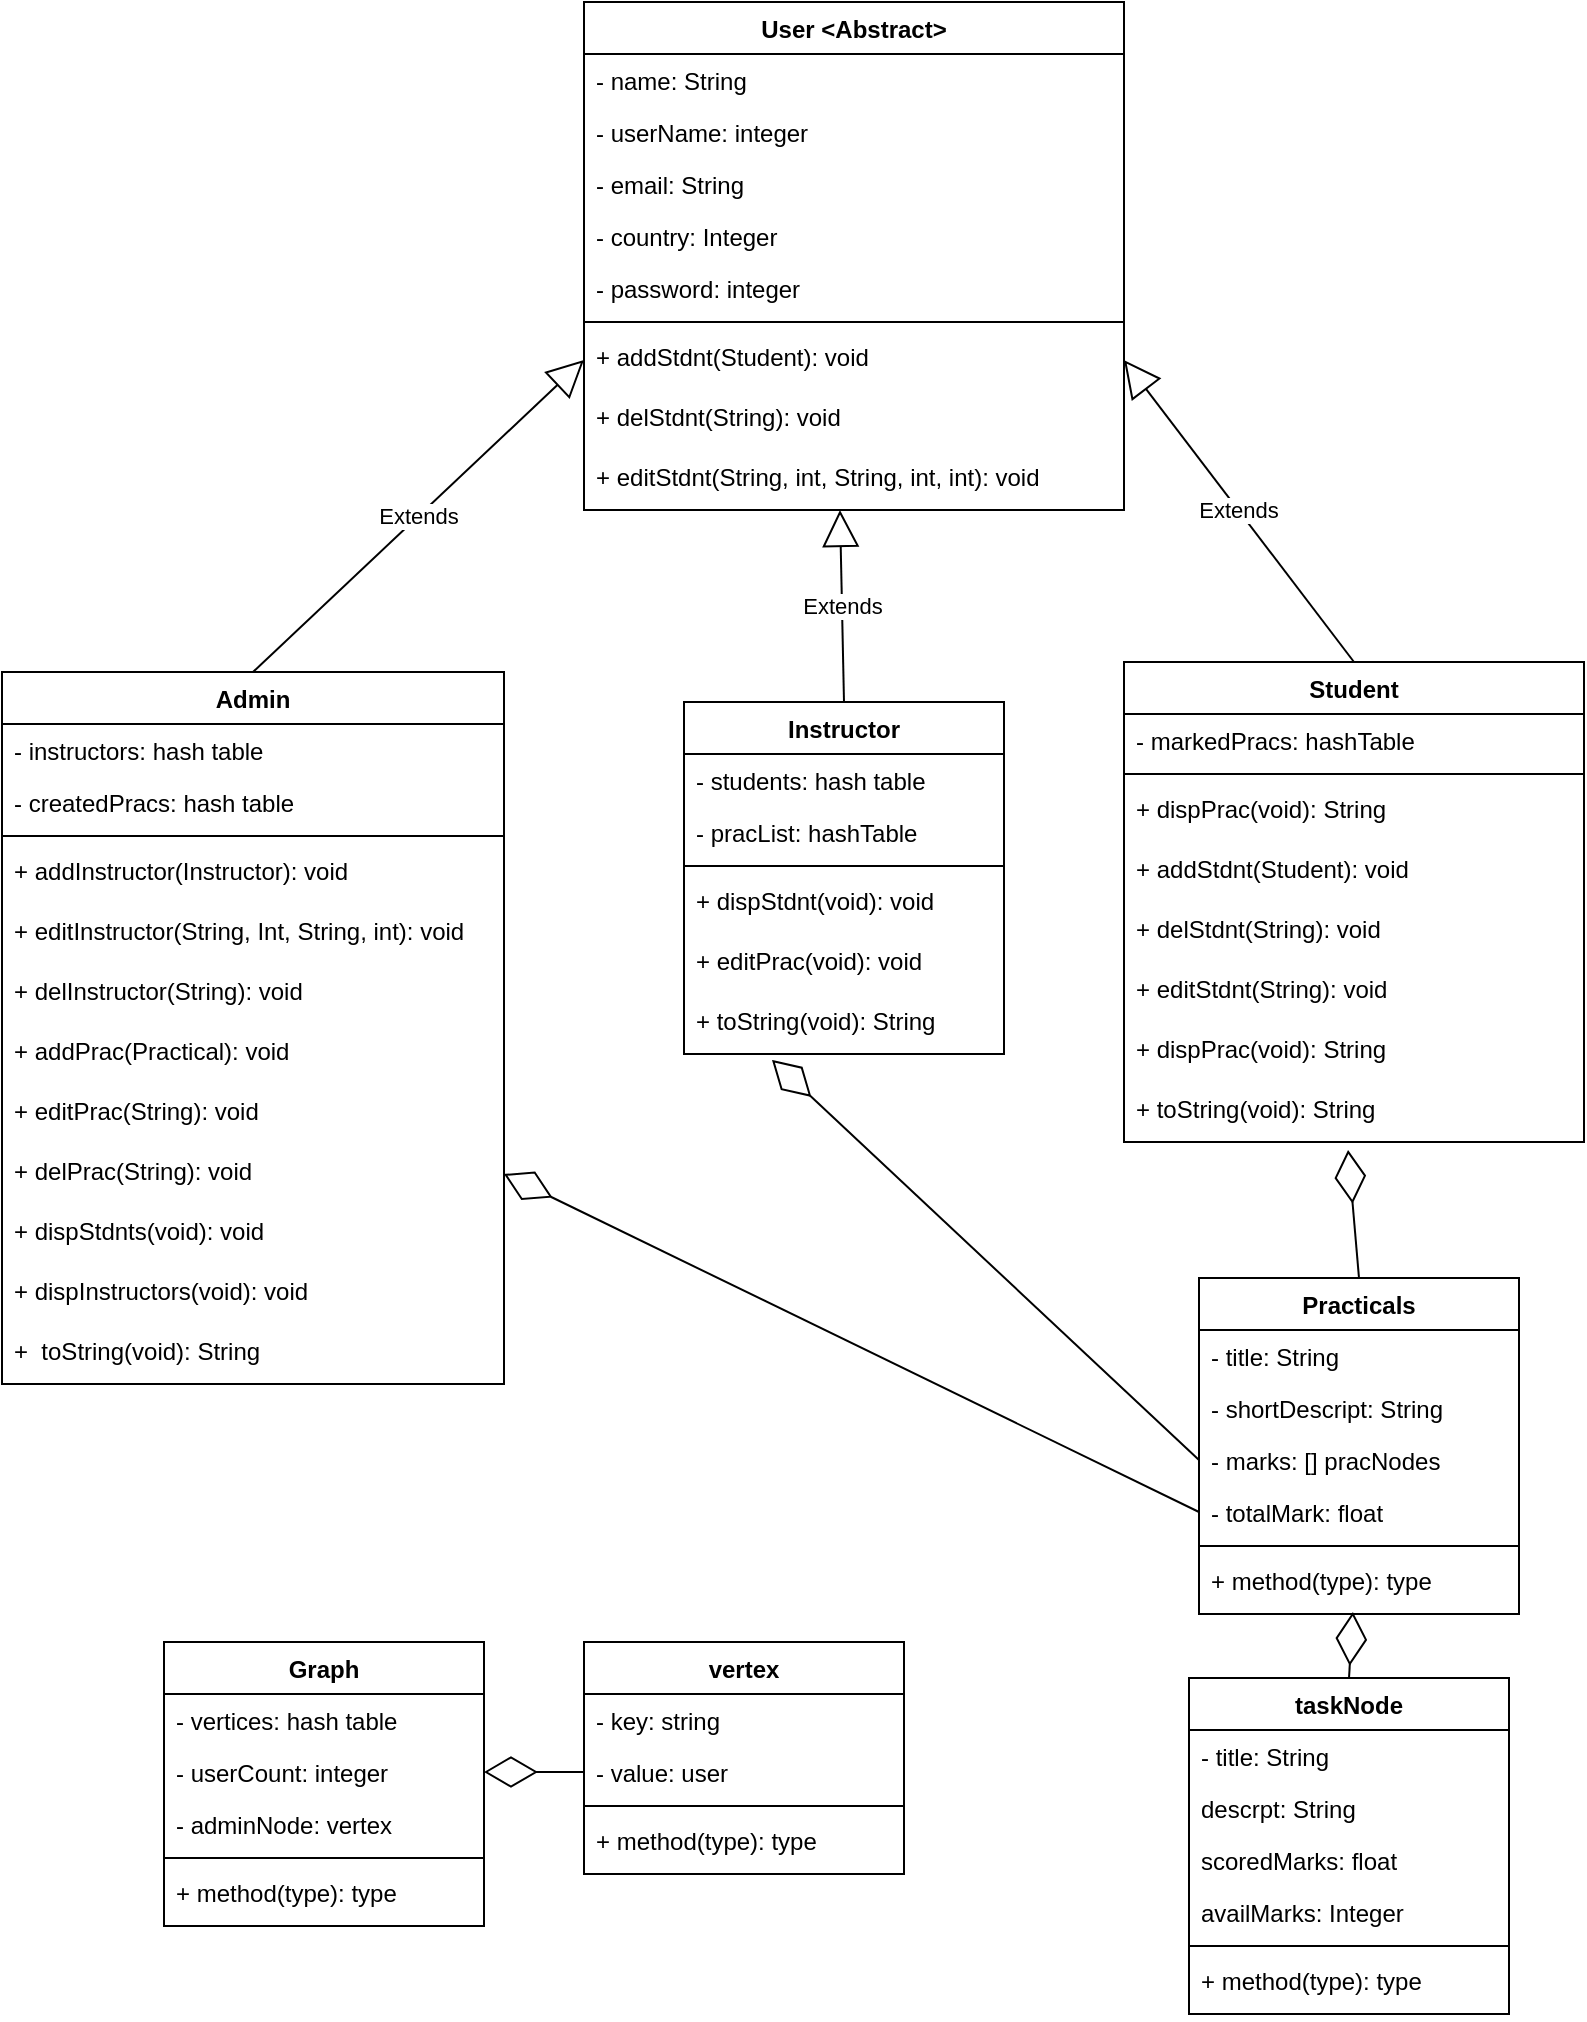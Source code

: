 <mxfile version="15.1.0"><diagram id="ibgsfhadgHLpLdGgGSS6" name="Page-1"><mxGraphModel dx="1261" dy="1185" grid="1" gridSize="10" guides="1" tooltips="1" connect="1" arrows="1" fold="1" page="1" pageScale="1" pageWidth="827" pageHeight="1169" math="0" shadow="0"><root><mxCell id="0"/><mxCell id="1" parent="0"/><mxCell id="ua9tjA380FAHKJNMHlJJ-5" value="User &lt;Abstract&gt;" style="swimlane;fontStyle=1;align=center;verticalAlign=top;childLayout=stackLayout;horizontal=1;startSize=26;horizontalStack=0;resizeParent=1;resizeParentMax=0;resizeLast=0;collapsible=1;marginBottom=0;" vertex="1" parent="1"><mxGeometry x="310" y="10" width="270" height="254" as="geometry"/></mxCell><mxCell id="ua9tjA380FAHKJNMHlJJ-6" value="- name: String" style="text;strokeColor=none;fillColor=none;align=left;verticalAlign=top;spacingLeft=4;spacingRight=4;overflow=hidden;rotatable=0;points=[[0,0.5],[1,0.5]];portConstraint=eastwest;" vertex="1" parent="ua9tjA380FAHKJNMHlJJ-5"><mxGeometry y="26" width="270" height="26" as="geometry"/></mxCell><mxCell id="ua9tjA380FAHKJNMHlJJ-37" value="- userName: integer" style="text;strokeColor=none;fillColor=none;align=left;verticalAlign=top;spacingLeft=4;spacingRight=4;overflow=hidden;rotatable=0;points=[[0,0.5],[1,0.5]];portConstraint=eastwest;" vertex="1" parent="ua9tjA380FAHKJNMHlJJ-5"><mxGeometry y="52" width="270" height="26" as="geometry"/></mxCell><mxCell id="ua9tjA380FAHKJNMHlJJ-12" value="- email: String " style="text;strokeColor=none;fillColor=none;align=left;verticalAlign=top;spacingLeft=4;spacingRight=4;overflow=hidden;rotatable=0;points=[[0,0.5],[1,0.5]];portConstraint=eastwest;" vertex="1" parent="ua9tjA380FAHKJNMHlJJ-5"><mxGeometry y="78" width="270" height="26" as="geometry"/></mxCell><mxCell id="ua9tjA380FAHKJNMHlJJ-13" value="- country: Integer" style="text;strokeColor=none;fillColor=none;align=left;verticalAlign=top;spacingLeft=4;spacingRight=4;overflow=hidden;rotatable=0;points=[[0,0.5],[1,0.5]];portConstraint=eastwest;" vertex="1" parent="ua9tjA380FAHKJNMHlJJ-5"><mxGeometry y="104" width="270" height="26" as="geometry"/></mxCell><mxCell id="ua9tjA380FAHKJNMHlJJ-35" value="- password: integer" style="text;strokeColor=none;fillColor=none;align=left;verticalAlign=top;spacingLeft=4;spacingRight=4;overflow=hidden;rotatable=0;points=[[0,0.5],[1,0.5]];portConstraint=eastwest;" vertex="1" parent="ua9tjA380FAHKJNMHlJJ-5"><mxGeometry y="130" width="270" height="26" as="geometry"/></mxCell><mxCell id="ua9tjA380FAHKJNMHlJJ-7" value="" style="line;strokeWidth=1;fillColor=none;align=left;verticalAlign=middle;spacingTop=-1;spacingLeft=3;spacingRight=3;rotatable=0;labelPosition=right;points=[];portConstraint=eastwest;" vertex="1" parent="ua9tjA380FAHKJNMHlJJ-5"><mxGeometry y="156" width="270" height="8" as="geometry"/></mxCell><mxCell id="ua9tjA380FAHKJNMHlJJ-102" value="+ addStdnt(Student): void" style="text;strokeColor=none;fillColor=none;align=left;verticalAlign=top;spacingLeft=4;spacingRight=4;overflow=hidden;rotatable=0;points=[[0,0.5],[1,0.5]];portConstraint=eastwest;" vertex="1" parent="ua9tjA380FAHKJNMHlJJ-5"><mxGeometry y="164" width="270" height="30" as="geometry"/></mxCell><mxCell id="ua9tjA380FAHKJNMHlJJ-101" value="+ delStdnt(String): void" style="text;strokeColor=none;fillColor=none;align=left;verticalAlign=top;spacingLeft=4;spacingRight=4;overflow=hidden;rotatable=0;points=[[0,0.5],[1,0.5]];portConstraint=eastwest;" vertex="1" parent="ua9tjA380FAHKJNMHlJJ-5"><mxGeometry y="194" width="270" height="30" as="geometry"/></mxCell><mxCell id="ua9tjA380FAHKJNMHlJJ-8" value="+ editStdnt(String, int, String, int, int): void" style="text;strokeColor=none;fillColor=none;align=left;verticalAlign=top;spacingLeft=4;spacingRight=4;overflow=hidden;rotatable=0;points=[[0,0.5],[1,0.5]];portConstraint=eastwest;" vertex="1" parent="ua9tjA380FAHKJNMHlJJ-5"><mxGeometry y="224" width="270" height="30" as="geometry"/></mxCell><mxCell id="ua9tjA380FAHKJNMHlJJ-15" value="Admin" style="swimlane;fontStyle=1;align=center;verticalAlign=top;childLayout=stackLayout;horizontal=1;startSize=26;horizontalStack=0;resizeParent=1;resizeParentMax=0;resizeLast=0;collapsible=1;marginBottom=0;" vertex="1" parent="1"><mxGeometry x="19" y="345" width="251" height="356" as="geometry"/></mxCell><mxCell id="ua9tjA380FAHKJNMHlJJ-120" value="- instructors: hash table" style="text;strokeColor=none;fillColor=none;align=left;verticalAlign=top;spacingLeft=4;spacingRight=4;overflow=hidden;rotatable=0;points=[[0,0.5],[1,0.5]];portConstraint=eastwest;" vertex="1" parent="ua9tjA380FAHKJNMHlJJ-15"><mxGeometry y="26" width="251" height="26" as="geometry"/></mxCell><mxCell id="ua9tjA380FAHKJNMHlJJ-38" value="- createdPracs: hash table" style="text;strokeColor=none;fillColor=none;align=left;verticalAlign=top;spacingLeft=4;spacingRight=4;overflow=hidden;rotatable=0;points=[[0,0.5],[1,0.5]];portConstraint=eastwest;" vertex="1" parent="ua9tjA380FAHKJNMHlJJ-15"><mxGeometry y="52" width="251" height="26" as="geometry"/></mxCell><mxCell id="ua9tjA380FAHKJNMHlJJ-19" value="" style="line;strokeWidth=1;fillColor=none;align=left;verticalAlign=middle;spacingTop=-1;spacingLeft=3;spacingRight=3;rotatable=0;labelPosition=right;points=[];portConstraint=eastwest;" vertex="1" parent="ua9tjA380FAHKJNMHlJJ-15"><mxGeometry y="78" width="251" height="8" as="geometry"/></mxCell><mxCell id="ua9tjA380FAHKJNMHlJJ-71" value="+ addInstructor(Instructor): void" style="text;strokeColor=none;fillColor=none;align=left;verticalAlign=top;spacingLeft=4;spacingRight=4;overflow=hidden;rotatable=0;points=[[0,0.5],[1,0.5]];portConstraint=eastwest;" vertex="1" parent="ua9tjA380FAHKJNMHlJJ-15"><mxGeometry y="86" width="251" height="30" as="geometry"/></mxCell><mxCell id="ua9tjA380FAHKJNMHlJJ-72" value="+ editInstructor(String, Int, String, int): void" style="text;strokeColor=none;fillColor=none;align=left;verticalAlign=top;spacingLeft=4;spacingRight=4;overflow=hidden;rotatable=0;points=[[0,0.5],[1,0.5]];portConstraint=eastwest;" vertex="1" parent="ua9tjA380FAHKJNMHlJJ-15"><mxGeometry y="116" width="251" height="30" as="geometry"/></mxCell><mxCell id="ua9tjA380FAHKJNMHlJJ-81" value="+ delInstructor(String): void" style="text;strokeColor=none;fillColor=none;align=left;verticalAlign=top;spacingLeft=4;spacingRight=4;overflow=hidden;rotatable=0;points=[[0,0.5],[1,0.5]];portConstraint=eastwest;" vertex="1" parent="ua9tjA380FAHKJNMHlJJ-15"><mxGeometry y="146" width="251" height="30" as="geometry"/></mxCell><mxCell id="ua9tjA380FAHKJNMHlJJ-82" value="+ addPrac(Practical): void" style="text;strokeColor=none;fillColor=none;align=left;verticalAlign=top;spacingLeft=4;spacingRight=4;overflow=hidden;rotatable=0;points=[[0,0.5],[1,0.5]];portConstraint=eastwest;" vertex="1" parent="ua9tjA380FAHKJNMHlJJ-15"><mxGeometry y="176" width="251" height="30" as="geometry"/></mxCell><mxCell id="ua9tjA380FAHKJNMHlJJ-83" value="+ editPrac(String): void" style="text;strokeColor=none;fillColor=none;align=left;verticalAlign=top;spacingLeft=4;spacingRight=4;overflow=hidden;rotatable=0;points=[[0,0.5],[1,0.5]];portConstraint=eastwest;" vertex="1" parent="ua9tjA380FAHKJNMHlJJ-15"><mxGeometry y="206" width="251" height="30" as="geometry"/></mxCell><mxCell id="ua9tjA380FAHKJNMHlJJ-90" value="+ delPrac(String): void" style="text;strokeColor=none;fillColor=none;align=left;verticalAlign=top;spacingLeft=4;spacingRight=4;overflow=hidden;rotatable=0;points=[[0,0.5],[1,0.5]];portConstraint=eastwest;" vertex="1" parent="ua9tjA380FAHKJNMHlJJ-15"><mxGeometry y="236" width="251" height="30" as="geometry"/></mxCell><mxCell id="ua9tjA380FAHKJNMHlJJ-86" value="+ dispStdnts(void): void" style="text;strokeColor=none;fillColor=none;align=left;verticalAlign=top;spacingLeft=4;spacingRight=4;overflow=hidden;rotatable=0;points=[[0,0.5],[1,0.5]];portConstraint=eastwest;" vertex="1" parent="ua9tjA380FAHKJNMHlJJ-15"><mxGeometry y="266" width="251" height="30" as="geometry"/></mxCell><mxCell id="ua9tjA380FAHKJNMHlJJ-87" value="+ dispInstructors(void): void" style="text;strokeColor=none;fillColor=none;align=left;verticalAlign=top;spacingLeft=4;spacingRight=4;overflow=hidden;rotatable=0;points=[[0,0.5],[1,0.5]];portConstraint=eastwest;" vertex="1" parent="ua9tjA380FAHKJNMHlJJ-15"><mxGeometry y="296" width="251" height="30" as="geometry"/></mxCell><mxCell id="ua9tjA380FAHKJNMHlJJ-20" value="+  toString(void): String" style="text;strokeColor=none;fillColor=none;align=left;verticalAlign=top;spacingLeft=4;spacingRight=4;overflow=hidden;rotatable=0;points=[[0,0.5],[1,0.5]];portConstraint=eastwest;" vertex="1" parent="ua9tjA380FAHKJNMHlJJ-15"><mxGeometry y="326" width="251" height="30" as="geometry"/></mxCell><mxCell id="ua9tjA380FAHKJNMHlJJ-21" value="Instructor" style="swimlane;fontStyle=1;align=center;verticalAlign=top;childLayout=stackLayout;horizontal=1;startSize=26;horizontalStack=0;resizeParent=1;resizeParentMax=0;resizeLast=0;collapsible=1;marginBottom=0;" vertex="1" parent="1"><mxGeometry x="360" y="360" width="160" height="176" as="geometry"/></mxCell><mxCell id="ua9tjA380FAHKJNMHlJJ-119" value="- students: hash table" style="text;strokeColor=none;fillColor=none;align=left;verticalAlign=top;spacingLeft=4;spacingRight=4;overflow=hidden;rotatable=0;points=[[0,0.5],[1,0.5]];portConstraint=eastwest;" vertex="1" parent="ua9tjA380FAHKJNMHlJJ-21"><mxGeometry y="26" width="160" height="26" as="geometry"/></mxCell><mxCell id="ua9tjA380FAHKJNMHlJJ-22" value="- pracList: hashTable" style="text;strokeColor=none;fillColor=none;align=left;verticalAlign=top;spacingLeft=4;spacingRight=4;overflow=hidden;rotatable=0;points=[[0,0.5],[1,0.5]];portConstraint=eastwest;" vertex="1" parent="ua9tjA380FAHKJNMHlJJ-21"><mxGeometry y="52" width="160" height="26" as="geometry"/></mxCell><mxCell id="ua9tjA380FAHKJNMHlJJ-25" value="" style="line;strokeWidth=1;fillColor=none;align=left;verticalAlign=middle;spacingTop=-1;spacingLeft=3;spacingRight=3;rotatable=0;labelPosition=right;points=[];portConstraint=eastwest;" vertex="1" parent="ua9tjA380FAHKJNMHlJJ-21"><mxGeometry y="78" width="160" height="8" as="geometry"/></mxCell><mxCell id="ua9tjA380FAHKJNMHlJJ-97" value="+ dispStdnt(void): void" style="text;strokeColor=none;fillColor=none;align=left;verticalAlign=top;spacingLeft=4;spacingRight=4;overflow=hidden;rotatable=0;points=[[0,0.5],[1,0.5]];portConstraint=eastwest;" vertex="1" parent="ua9tjA380FAHKJNMHlJJ-21"><mxGeometry y="86" width="160" height="30" as="geometry"/></mxCell><mxCell id="ua9tjA380FAHKJNMHlJJ-98" value="+ editPrac(void): void" style="text;strokeColor=none;fillColor=none;align=left;verticalAlign=top;spacingLeft=4;spacingRight=4;overflow=hidden;rotatable=0;points=[[0,0.5],[1,0.5]];portConstraint=eastwest;" vertex="1" parent="ua9tjA380FAHKJNMHlJJ-21"><mxGeometry y="116" width="160" height="30" as="geometry"/></mxCell><mxCell id="ua9tjA380FAHKJNMHlJJ-99" value="+ toString(void): String" style="text;strokeColor=none;fillColor=none;align=left;verticalAlign=top;spacingLeft=4;spacingRight=4;overflow=hidden;rotatable=0;points=[[0,0.5],[1,0.5]];portConstraint=eastwest;" vertex="1" parent="ua9tjA380FAHKJNMHlJJ-21"><mxGeometry y="146" width="160" height="30" as="geometry"/></mxCell><mxCell id="ua9tjA380FAHKJNMHlJJ-27" value="Student" style="swimlane;fontStyle=1;align=center;verticalAlign=top;childLayout=stackLayout;horizontal=1;startSize=26;horizontalStack=0;resizeParent=1;resizeParentMax=0;resizeLast=0;collapsible=1;marginBottom=0;" vertex="1" parent="1"><mxGeometry x="580" y="340" width="230" height="240" as="geometry"/></mxCell><mxCell id="ua9tjA380FAHKJNMHlJJ-28" value="- markedPracs: hashTable" style="text;strokeColor=none;fillColor=none;align=left;verticalAlign=top;spacingLeft=4;spacingRight=4;overflow=hidden;rotatable=0;points=[[0,0.5],[1,0.5]];portConstraint=eastwest;" vertex="1" parent="ua9tjA380FAHKJNMHlJJ-27"><mxGeometry y="26" width="230" height="26" as="geometry"/></mxCell><mxCell id="ua9tjA380FAHKJNMHlJJ-31" value="" style="line;strokeWidth=1;fillColor=none;align=left;verticalAlign=middle;spacingTop=-1;spacingLeft=3;spacingRight=3;rotatable=0;labelPosition=right;points=[];portConstraint=eastwest;" vertex="1" parent="ua9tjA380FAHKJNMHlJJ-27"><mxGeometry y="52" width="230" height="8" as="geometry"/></mxCell><mxCell id="ua9tjA380FAHKJNMHlJJ-100" value="+ dispPrac(void): String" style="text;strokeColor=none;fillColor=none;align=left;verticalAlign=top;spacingLeft=4;spacingRight=4;overflow=hidden;rotatable=0;points=[[0,0.5],[1,0.5]];portConstraint=eastwest;" vertex="1" parent="ua9tjA380FAHKJNMHlJJ-27"><mxGeometry y="60" width="230" height="30" as="geometry"/></mxCell><mxCell id="ua9tjA380FAHKJNMHlJJ-104" value="+ addStdnt(Student): void" style="text;strokeColor=none;fillColor=none;align=left;verticalAlign=top;spacingLeft=4;spacingRight=4;overflow=hidden;rotatable=0;points=[[0,0.5],[1,0.5]];portConstraint=eastwest;" vertex="1" parent="ua9tjA380FAHKJNMHlJJ-27"><mxGeometry y="90" width="230" height="30" as="geometry"/></mxCell><mxCell id="ua9tjA380FAHKJNMHlJJ-105" value="+ delStdnt(String): void" style="text;strokeColor=none;fillColor=none;align=left;verticalAlign=top;spacingLeft=4;spacingRight=4;overflow=hidden;rotatable=0;points=[[0,0.5],[1,0.5]];portConstraint=eastwest;" vertex="1" parent="ua9tjA380FAHKJNMHlJJ-27"><mxGeometry y="120" width="230" height="30" as="geometry"/></mxCell><mxCell id="ua9tjA380FAHKJNMHlJJ-107" value="+ editStdnt(String): void" style="text;strokeColor=none;fillColor=none;align=left;verticalAlign=top;spacingLeft=4;spacingRight=4;overflow=hidden;rotatable=0;points=[[0,0.5],[1,0.5]];portConstraint=eastwest;" vertex="1" parent="ua9tjA380FAHKJNMHlJJ-27"><mxGeometry y="150" width="230" height="30" as="geometry"/></mxCell><mxCell id="ua9tjA380FAHKJNMHlJJ-106" value="+ dispPrac(void): String" style="text;strokeColor=none;fillColor=none;align=left;verticalAlign=top;spacingLeft=4;spacingRight=4;overflow=hidden;rotatable=0;points=[[0,0.5],[1,0.5]];portConstraint=eastwest;" vertex="1" parent="ua9tjA380FAHKJNMHlJJ-27"><mxGeometry y="180" width="230" height="30" as="geometry"/></mxCell><mxCell id="ua9tjA380FAHKJNMHlJJ-32" value="+ toString(void): String" style="text;strokeColor=none;fillColor=none;align=left;verticalAlign=top;spacingLeft=4;spacingRight=4;overflow=hidden;rotatable=0;points=[[0,0.5],[1,0.5]];portConstraint=eastwest;" vertex="1" parent="ua9tjA380FAHKJNMHlJJ-27"><mxGeometry y="210" width="230" height="30" as="geometry"/></mxCell><mxCell id="ua9tjA380FAHKJNMHlJJ-39" value="Graph" style="swimlane;fontStyle=1;align=center;verticalAlign=top;childLayout=stackLayout;horizontal=1;startSize=26;horizontalStack=0;resizeParent=1;resizeParentMax=0;resizeLast=0;collapsible=1;marginBottom=0;" vertex="1" parent="1"><mxGeometry x="100" y="830" width="160" height="142" as="geometry"/></mxCell><mxCell id="ua9tjA380FAHKJNMHlJJ-40" value="- vertices: hash table" style="text;strokeColor=none;fillColor=none;align=left;verticalAlign=top;spacingLeft=4;spacingRight=4;overflow=hidden;rotatable=0;points=[[0,0.5],[1,0.5]];portConstraint=eastwest;" vertex="1" parent="ua9tjA380FAHKJNMHlJJ-39"><mxGeometry y="26" width="160" height="26" as="geometry"/></mxCell><mxCell id="ua9tjA380FAHKJNMHlJJ-42" value="- userCount: integer" style="text;strokeColor=none;fillColor=none;align=left;verticalAlign=top;spacingLeft=4;spacingRight=4;overflow=hidden;rotatable=0;points=[[0,0.5],[1,0.5]];portConstraint=eastwest;" vertex="1" parent="ua9tjA380FAHKJNMHlJJ-39"><mxGeometry y="52" width="160" height="26" as="geometry"/></mxCell><mxCell id="ua9tjA380FAHKJNMHlJJ-56" value="- adminNode: vertex" style="text;strokeColor=none;fillColor=none;align=left;verticalAlign=top;spacingLeft=4;spacingRight=4;overflow=hidden;rotatable=0;points=[[0,0.5],[1,0.5]];portConstraint=eastwest;" vertex="1" parent="ua9tjA380FAHKJNMHlJJ-39"><mxGeometry y="78" width="160" height="26" as="geometry"/></mxCell><mxCell id="ua9tjA380FAHKJNMHlJJ-43" value="" style="line;strokeWidth=1;fillColor=none;align=left;verticalAlign=middle;spacingTop=-1;spacingLeft=3;spacingRight=3;rotatable=0;labelPosition=right;points=[];portConstraint=eastwest;" vertex="1" parent="ua9tjA380FAHKJNMHlJJ-39"><mxGeometry y="104" width="160" height="8" as="geometry"/></mxCell><mxCell id="ua9tjA380FAHKJNMHlJJ-44" value="+ method(type): type" style="text;strokeColor=none;fillColor=none;align=left;verticalAlign=top;spacingLeft=4;spacingRight=4;overflow=hidden;rotatable=0;points=[[0,0.5],[1,0.5]];portConstraint=eastwest;" vertex="1" parent="ua9tjA380FAHKJNMHlJJ-39"><mxGeometry y="112" width="160" height="30" as="geometry"/></mxCell><mxCell id="ua9tjA380FAHKJNMHlJJ-51" value="vertex" style="swimlane;fontStyle=1;align=center;verticalAlign=top;childLayout=stackLayout;horizontal=1;startSize=26;horizontalStack=0;resizeParent=1;resizeParentMax=0;resizeLast=0;collapsible=1;marginBottom=0;" vertex="1" parent="1"><mxGeometry x="310" y="830" width="160" height="116" as="geometry"/></mxCell><mxCell id="ua9tjA380FAHKJNMHlJJ-52" value="- key: string" style="text;strokeColor=none;fillColor=none;align=left;verticalAlign=top;spacingLeft=4;spacingRight=4;overflow=hidden;rotatable=0;points=[[0,0.5],[1,0.5]];portConstraint=eastwest;" vertex="1" parent="ua9tjA380FAHKJNMHlJJ-51"><mxGeometry y="26" width="160" height="26" as="geometry"/></mxCell><mxCell id="ua9tjA380FAHKJNMHlJJ-53" value="- value: user" style="text;strokeColor=none;fillColor=none;align=left;verticalAlign=top;spacingLeft=4;spacingRight=4;overflow=hidden;rotatable=0;points=[[0,0.5],[1,0.5]];portConstraint=eastwest;" vertex="1" parent="ua9tjA380FAHKJNMHlJJ-51"><mxGeometry y="52" width="160" height="26" as="geometry"/></mxCell><mxCell id="ua9tjA380FAHKJNMHlJJ-54" value="" style="line;strokeWidth=1;fillColor=none;align=left;verticalAlign=middle;spacingTop=-1;spacingLeft=3;spacingRight=3;rotatable=0;labelPosition=right;points=[];portConstraint=eastwest;" vertex="1" parent="ua9tjA380FAHKJNMHlJJ-51"><mxGeometry y="78" width="160" height="8" as="geometry"/></mxCell><mxCell id="ua9tjA380FAHKJNMHlJJ-55" value="+ method(type): type" style="text;strokeColor=none;fillColor=none;align=left;verticalAlign=top;spacingLeft=4;spacingRight=4;overflow=hidden;rotatable=0;points=[[0,0.5],[1,0.5]];portConstraint=eastwest;" vertex="1" parent="ua9tjA380FAHKJNMHlJJ-51"><mxGeometry y="86" width="160" height="30" as="geometry"/></mxCell><mxCell id="ua9tjA380FAHKJNMHlJJ-63" value="" style="endArrow=diamondThin;endFill=0;endSize=24;html=1;entryX=1;entryY=0.5;entryDx=0;entryDy=0;exitX=0;exitY=0.5;exitDx=0;exitDy=0;" edge="1" parent="1" source="ua9tjA380FAHKJNMHlJJ-53" target="ua9tjA380FAHKJNMHlJJ-42"><mxGeometry width="160" relative="1" as="geometry"><mxPoint x="186" y="800" as="sourcePoint"/><mxPoint x="346" y="800" as="targetPoint"/></mxGeometry></mxCell><mxCell id="ua9tjA380FAHKJNMHlJJ-73" value="Practicals" style="swimlane;fontStyle=1;align=center;verticalAlign=top;childLayout=stackLayout;horizontal=1;startSize=26;horizontalStack=0;resizeParent=1;resizeParentMax=0;resizeLast=0;collapsible=1;marginBottom=0;" vertex="1" parent="1"><mxGeometry x="617.5" y="648" width="160" height="168" as="geometry"/></mxCell><mxCell id="ua9tjA380FAHKJNMHlJJ-74" value="- title: String" style="text;strokeColor=none;fillColor=none;align=left;verticalAlign=top;spacingLeft=4;spacingRight=4;overflow=hidden;rotatable=0;points=[[0,0.5],[1,0.5]];portConstraint=eastwest;" vertex="1" parent="ua9tjA380FAHKJNMHlJJ-73"><mxGeometry y="26" width="160" height="26" as="geometry"/></mxCell><mxCell id="ua9tjA380FAHKJNMHlJJ-75" value="- shortDescript: String" style="text;strokeColor=none;fillColor=none;align=left;verticalAlign=top;spacingLeft=4;spacingRight=4;overflow=hidden;rotatable=0;points=[[0,0.5],[1,0.5]];portConstraint=eastwest;" vertex="1" parent="ua9tjA380FAHKJNMHlJJ-73"><mxGeometry y="52" width="160" height="26" as="geometry"/></mxCell><mxCell id="ua9tjA380FAHKJNMHlJJ-76" value="- marks: [] pracNodes " style="text;strokeColor=none;fillColor=none;align=left;verticalAlign=top;spacingLeft=4;spacingRight=4;overflow=hidden;rotatable=0;points=[[0,0.5],[1,0.5]];portConstraint=eastwest;" vertex="1" parent="ua9tjA380FAHKJNMHlJJ-73"><mxGeometry y="78" width="160" height="26" as="geometry"/></mxCell><mxCell id="ua9tjA380FAHKJNMHlJJ-77" value="- totalMark: float" style="text;strokeColor=none;fillColor=none;align=left;verticalAlign=top;spacingLeft=4;spacingRight=4;overflow=hidden;rotatable=0;points=[[0,0.5],[1,0.5]];portConstraint=eastwest;" vertex="1" parent="ua9tjA380FAHKJNMHlJJ-73"><mxGeometry y="104" width="160" height="26" as="geometry"/></mxCell><mxCell id="ua9tjA380FAHKJNMHlJJ-79" value="" style="line;strokeWidth=1;fillColor=none;align=left;verticalAlign=middle;spacingTop=-1;spacingLeft=3;spacingRight=3;rotatable=0;labelPosition=right;points=[];portConstraint=eastwest;" vertex="1" parent="ua9tjA380FAHKJNMHlJJ-73"><mxGeometry y="130" width="160" height="8" as="geometry"/></mxCell><mxCell id="ua9tjA380FAHKJNMHlJJ-80" value="+ method(type): type" style="text;strokeColor=none;fillColor=none;align=left;verticalAlign=top;spacingLeft=4;spacingRight=4;overflow=hidden;rotatable=0;points=[[0,0.5],[1,0.5]];portConstraint=eastwest;" vertex="1" parent="ua9tjA380FAHKJNMHlJJ-73"><mxGeometry y="138" width="160" height="30" as="geometry"/></mxCell><mxCell id="ua9tjA380FAHKJNMHlJJ-108" value="taskNode" style="swimlane;fontStyle=1;align=center;verticalAlign=top;childLayout=stackLayout;horizontal=1;startSize=26;horizontalStack=0;resizeParent=1;resizeParentMax=0;resizeLast=0;collapsible=1;marginBottom=0;" vertex="1" parent="1"><mxGeometry x="612.5" y="848" width="160" height="168" as="geometry"/></mxCell><mxCell id="ua9tjA380FAHKJNMHlJJ-109" value="- title: String   &#xa;" style="text;strokeColor=none;fillColor=none;align=left;verticalAlign=top;spacingLeft=4;spacingRight=4;overflow=hidden;rotatable=0;points=[[0,0.5],[1,0.5]];portConstraint=eastwest;" vertex="1" parent="ua9tjA380FAHKJNMHlJJ-108"><mxGeometry y="26" width="160" height="26" as="geometry"/></mxCell><mxCell id="ua9tjA380FAHKJNMHlJJ-110" value="descrpt: String" style="text;strokeColor=none;fillColor=none;align=left;verticalAlign=top;spacingLeft=4;spacingRight=4;overflow=hidden;rotatable=0;points=[[0,0.5],[1,0.5]];portConstraint=eastwest;" vertex="1" parent="ua9tjA380FAHKJNMHlJJ-108"><mxGeometry y="52" width="160" height="26" as="geometry"/></mxCell><mxCell id="ua9tjA380FAHKJNMHlJJ-116" value="scoredMarks: float" style="text;strokeColor=none;fillColor=none;align=left;verticalAlign=top;spacingLeft=4;spacingRight=4;overflow=hidden;rotatable=0;points=[[0,0.5],[1,0.5]];portConstraint=eastwest;" vertex="1" parent="ua9tjA380FAHKJNMHlJJ-108"><mxGeometry y="78" width="160" height="26" as="geometry"/></mxCell><mxCell id="ua9tjA380FAHKJNMHlJJ-115" value="availMarks: Integer" style="text;strokeColor=none;fillColor=none;align=left;verticalAlign=top;spacingLeft=4;spacingRight=4;overflow=hidden;rotatable=0;points=[[0,0.5],[1,0.5]];portConstraint=eastwest;" vertex="1" parent="ua9tjA380FAHKJNMHlJJ-108"><mxGeometry y="104" width="160" height="26" as="geometry"/></mxCell><mxCell id="ua9tjA380FAHKJNMHlJJ-111" value="" style="line;strokeWidth=1;fillColor=none;align=left;verticalAlign=middle;spacingTop=-1;spacingLeft=3;spacingRight=3;rotatable=0;labelPosition=right;points=[];portConstraint=eastwest;" vertex="1" parent="ua9tjA380FAHKJNMHlJJ-108"><mxGeometry y="130" width="160" height="8" as="geometry"/></mxCell><mxCell id="ua9tjA380FAHKJNMHlJJ-112" value="+ method(type): type" style="text;strokeColor=none;fillColor=none;align=left;verticalAlign=top;spacingLeft=4;spacingRight=4;overflow=hidden;rotatable=0;points=[[0,0.5],[1,0.5]];portConstraint=eastwest;" vertex="1" parent="ua9tjA380FAHKJNMHlJJ-108"><mxGeometry y="138" width="160" height="30" as="geometry"/></mxCell><mxCell id="ua9tjA380FAHKJNMHlJJ-121" value="Extends" style="endArrow=block;endSize=16;endFill=0;html=1;exitX=0.5;exitY=0;exitDx=0;exitDy=0;entryX=0;entryY=0.5;entryDx=0;entryDy=0;" edge="1" parent="1" source="ua9tjA380FAHKJNMHlJJ-15" target="ua9tjA380FAHKJNMHlJJ-102"><mxGeometry width="160" relative="1" as="geometry"><mxPoint x="90" y="310" as="sourcePoint"/><mxPoint x="250" y="310" as="targetPoint"/></mxGeometry></mxCell><mxCell id="ua9tjA380FAHKJNMHlJJ-122" value="Extends" style="endArrow=block;endSize=16;endFill=0;html=1;exitX=0.5;exitY=0;exitDx=0;exitDy=0;entryX=0.474;entryY=1;entryDx=0;entryDy=0;entryPerimeter=0;" edge="1" parent="1" source="ua9tjA380FAHKJNMHlJJ-21" target="ua9tjA380FAHKJNMHlJJ-8"><mxGeometry width="160" relative="1" as="geometry"><mxPoint x="154.5" y="355" as="sourcePoint"/><mxPoint x="320" y="199" as="targetPoint"/></mxGeometry></mxCell><mxCell id="ua9tjA380FAHKJNMHlJJ-123" value="Extends" style="endArrow=block;endSize=16;endFill=0;html=1;exitX=0.5;exitY=0;exitDx=0;exitDy=0;entryX=1;entryY=0.5;entryDx=0;entryDy=0;" edge="1" parent="1" source="ua9tjA380FAHKJNMHlJJ-27" target="ua9tjA380FAHKJNMHlJJ-102"><mxGeometry width="160" relative="1" as="geometry"><mxPoint x="164.5" y="365" as="sourcePoint"/><mxPoint x="330" y="209" as="targetPoint"/></mxGeometry></mxCell><mxCell id="ua9tjA380FAHKJNMHlJJ-124" value="" style="endArrow=diamondThin;endFill=0;endSize=24;html=1;entryX=0.481;entryY=0.967;entryDx=0;entryDy=0;exitX=0.5;exitY=0;exitDx=0;exitDy=0;entryPerimeter=0;" edge="1" parent="1" source="ua9tjA380FAHKJNMHlJJ-108" target="ua9tjA380FAHKJNMHlJJ-80"><mxGeometry width="160" relative="1" as="geometry"><mxPoint x="497.5" y="758" as="sourcePoint"/><mxPoint x="447.5" y="758" as="targetPoint"/></mxGeometry></mxCell><mxCell id="ua9tjA380FAHKJNMHlJJ-125" value="" style="endArrow=diamondThin;endFill=0;endSize=24;html=1;entryX=1;entryY=0.5;entryDx=0;entryDy=0;exitX=0;exitY=0.5;exitDx=0;exitDy=0;" edge="1" parent="1" source="ua9tjA380FAHKJNMHlJJ-77" target="ua9tjA380FAHKJNMHlJJ-90"><mxGeometry width="160" relative="1" as="geometry"><mxPoint x="490" y="648" as="sourcePoint"/><mxPoint x="491.96" y="615.01" as="targetPoint"/></mxGeometry></mxCell><mxCell id="ua9tjA380FAHKJNMHlJJ-126" value="" style="endArrow=diamondThin;endFill=0;endSize=24;html=1;entryX=0.275;entryY=1.1;entryDx=0;entryDy=0;exitX=0;exitY=0.5;exitDx=0;exitDy=0;entryPerimeter=0;" edge="1" parent="1" source="ua9tjA380FAHKJNMHlJJ-76" target="ua9tjA380FAHKJNMHlJJ-99"><mxGeometry width="160" relative="1" as="geometry"><mxPoint x="530" y="648" as="sourcePoint"/><mxPoint x="531.96" y="615.01" as="targetPoint"/></mxGeometry></mxCell><mxCell id="ua9tjA380FAHKJNMHlJJ-127" value="" style="endArrow=diamondThin;endFill=0;endSize=24;html=1;entryX=0.487;entryY=1.133;entryDx=0;entryDy=0;exitX=0.5;exitY=0;exitDx=0;exitDy=0;entryPerimeter=0;" edge="1" parent="1" source="ua9tjA380FAHKJNMHlJJ-73" target="ua9tjA380FAHKJNMHlJJ-32"><mxGeometry width="160" relative="1" as="geometry"><mxPoint x="560" y="632.99" as="sourcePoint"/><mxPoint x="561.96" y="600" as="targetPoint"/></mxGeometry></mxCell></root></mxGraphModel></diagram></mxfile>